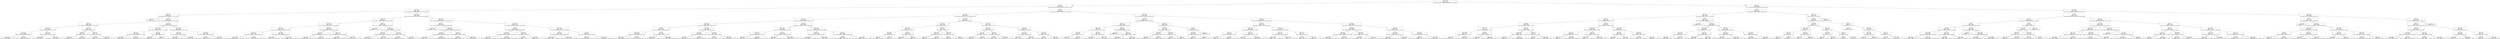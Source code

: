 digraph Tree {
node [shape=box] ;
0 [label="X[10] <= 230.5\ngini = 0.767\nsamples = 11104640\nvalue = [3317608, 5203133, 1997, 5142844, 28830, 1811318, 2063419]"] ;
1 [label="X[0] <= 0.5\ngini = 0.77\nsamples = 9083787\nvalue = [2584199, 4053159, 1691, 4314910, 23234, 1597923, 1797119]"] ;
0 -> 1 [labeldistance=2.5, labelangle=45, headlabel="True"] ;
2 [label="X[2] <= 119.5\ngini = 0.785\nsamples = 5306252\nvalue = [2170402, 1181186, 1660, 2304495, 19116, 1270366, 1449935]"] ;
1 -> 2 ;
3 [label="X[8] <= 1.5\ngini = 0.761\nsamples = 672460\nvalue = [183322, 142961, 175, 398486, 1787, 157291, 179438]"] ;
2 -> 3 ;
4 [label="gini = 0.0\nsamples = 76487\nvalue = [121152, 0, 0, 0, 0, 0, 0]"] ;
3 -> 4 ;
5 [label="X[3] <= 70.5\ngini = 0.73\nsamples = 595973\nvalue = [62170, 142961, 175, 398486, 1787, 157291, 179438]"] ;
3 -> 5 ;
6 [label="X[8] <= 2.5\ngini = 0.737\nsamples = 334698\nvalue = [36181, 112186, 94, 214962, 1228, 74807, 90275]"] ;
5 -> 6 ;
7 [label="X[10] <= 88.5\ngini = 0.7\nsamples = 310266\nvalue = [0, 112186, 0, 214962, 0, 73551, 90275]"] ;
6 -> 7 ;
8 [label="X[7] <= 115.5\ngini = 0.678\nsamples = 243649\nvalue = [0, 83375, 0, 183789, 0, 52846, 65613]"] ;
7 -> 8 ;
9 [label="gini = 0.741\nsamples = 26133\nvalue = [0, 7611, 0, 12792, 0, 9700, 11352]"] ;
8 -> 9 ;
10 [label="gini = 0.664\nsamples = 217516\nvalue = [0, 75764, 0, 170997, 0, 43146, 54261]"] ;
8 -> 10 ;
11 [label="X[5] <= 1.5\ngini = 0.744\nsamples = 66617\nvalue = [0, 28811, 0, 31173, 0, 20705, 24662]"] ;
7 -> 11 ;
12 [label="gini = 0.733\nsamples = 38762\nvalue = [0, 16813, 0, 18549, 0, 8527, 17415]"] ;
11 -> 12 ;
13 [label="gini = 0.74\nsamples = 27855\nvalue = [0, 11998, 0, 12624, 0, 12178, 7247]"] ;
11 -> 13 ;
14 [label="X[7] <= 211.5\ngini = 0.127\nsamples = 24432\nvalue = [36181, 0, 94, 0, 1228, 1256, 0]"] ;
6 -> 14 ;
15 [label="X[6] <= 3.5\ngini = 0.086\nsamples = 17406\nvalue = [26438, 0, 86, 0, 433, 712, 0]"] ;
14 -> 15 ;
16 [label="gini = 0.055\nsamples = 3339\nvalue = [5205, 0, 6, 0, 0, 145, 0]"] ;
15 -> 16 ;
17 [label="gini = 0.093\nsamples = 14067\nvalue = [21233, 0, 80, 0, 433, 567, 0]"] ;
15 -> 17 ;
18 [label="X[9] <= 2.5\ngini = 0.221\nsamples = 7026\nvalue = [9743, 0, 8, 0, 795, 544, 0]"] ;
14 -> 18 ;
19 [label="gini = 0.304\nsamples = 4842\nvalue = [6319, 0, 8, 0, 795, 539, 0]"] ;
18 -> 19 ;
20 [label="gini = 0.003\nsamples = 2184\nvalue = [3424, 0, 0, 0, 0, 5, 0]"] ;
18 -> 20 ;
21 [label="X[10] <= 84.5\ngini = 0.706\nsamples = 261275\nvalue = [25989, 30775, 81, 183524, 559, 82484, 89163]"] ;
5 -> 21 ;
22 [label="X[2] <= 117.0\ngini = 0.708\nsamples = 211680\nvalue = [21650, 19273, 81, 143271, 338, 71717, 77930]"] ;
21 -> 22 ;
23 [label="X[8] <= 2.5\ngini = 0.708\nsamples = 208623\nvalue = [21579, 17667, 81, 140912, 338, 71367, 77494]"] ;
22 -> 23 ;
24 [label="gini = 0.669\nsamples = 194260\nvalue = [0, 17667, 0, 140912, 0, 70773, 77494]"] ;
23 -> 24 ;
25 [label="gini = 0.087\nsamples = 14363\nvalue = [21579, 0, 81, 0, 338, 594, 0]"] ;
23 -> 25 ;
26 [label="X[8] <= 2.5\ngini = 0.636\nsamples = 3057\nvalue = [71, 1606, 0, 2359, 0, 350, 436]"] ;
22 -> 26 ;
27 [label="gini = 0.625\nsamples = 3013\nvalue = [0, 1606, 0, 2359, 0, 348, 436]"] ;
26 -> 27 ;
28 [label="gini = 0.053\nsamples = 44\nvalue = [71, 0, 0, 0, 0, 2, 0]"] ;
26 -> 28 ;
29 [label="X[2] <= 116.5\ngini = 0.672\nsamples = 49595\nvalue = [4339, 11502, 0, 40253, 221, 10767, 11233]"] ;
21 -> 29 ;
30 [label="X[9] <= 2.5\ngini = 0.639\nsamples = 20227\nvalue = [1826, 2747, 0, 17568, 53, 4598, 5048]"] ;
29 -> 30 ;
31 [label="gini = 0.619\nsamples = 15763\nvalue = [1225, 2164, 0, 14219, 53, 4294, 2886]"] ;
30 -> 31 ;
32 [label="gini = 0.659\nsamples = 4464\nvalue = [601, 583, 0, 3349, 0, 304, 2162]"] ;
30 -> 32 ;
33 [label="X[8] <= 2.5\ngini = 0.688\nsamples = 29368\nvalue = [2513, 8755, 0, 22685, 168, 6169, 6185]"] ;
29 -> 33 ;
34 [label="gini = 0.65\nsamples = 27552\nvalue = [0, 8755, 0, 22685, 0, 6017, 6185]"] ;
33 -> 34 ;
35 [label="gini = 0.207\nsamples = 1816\nvalue = [2513, 0, 0, 0, 168, 152, 0]"] ;
33 -> 35 ;
36 [label="X[10] <= 29.5\ngini = 0.786\nsamples = 4633792\nvalue = [1987080, 1038225, 1485, 1906009, 17329, 1113075, 1270497]"] ;
2 -> 36 ;
37 [label="X[5] <= 1.5\ngini = 0.784\nsamples = 837718\nvalue = [260461, 126146, 394, 353796, 3601, 261832, 319025]"] ;
36 -> 37 ;
38 [label="X[10] <= 23.5\ngini = 0.772\nsamples = 492031\nvalue = [142889, 71680, 287, 203137, 1543, 119961, 238667]"] ;
37 -> 38 ;
39 [label="X[9] <= 2.5\ngini = 0.774\nsamples = 253508\nvalue = [77000, 55646, 185, 132837, 988, 48412, 85399]"] ;
38 -> 39 ;
40 [label="X[4] <= 10.5\ngini = 0.772\nsamples = 185851\nvalue = [51387, 43604, 84, 102751, 962, 44991, 49612]"] ;
39 -> 40 ;
41 [label="gini = 0.772\nsamples = 147335\nvalue = [38416, 36327, 58, 81983, 912, 38788, 36086]"] ;
40 -> 41 ;
42 [label="gini = 0.764\nsamples = 38516\nvalue = [12971, 7277, 26, 20768, 50, 6203, 13526]"] ;
40 -> 42 ;
43 [label="X[4] <= 6.5\ngini = 0.738\nsamples = 67657\nvalue = [25613, 12042, 101, 30086, 26, 3421, 35787]"] ;
39 -> 43 ;
44 [label="gini = 0.766\nsamples = 27641\nvalue = [11721, 5974, 68, 11661, 26, 2835, 11453]"] ;
43 -> 44 ;
45 [label="gini = 0.71\nsamples = 40016\nvalue = [13892, 6068, 33, 18425, 0, 586, 24334]"] ;
43 -> 45 ;
46 [label="X[6] <= 15.5\ngini = 0.733\nsamples = 238523\nvalue = [65889, 16034, 102, 70300, 555, 71549, 153268]"] ;
38 -> 46 ;
47 [label="X[3] <= 75.5\ngini = 0.67\nsamples = 67528\nvalue = [20565, 9358, 8, 25579, 0, 409, 51244]"] ;
46 -> 47 ;
48 [label="gini = 0.66\nsamples = 64893\nvalue = [19622, 8168, 8, 24071, 0, 405, 50786]"] ;
47 -> 48 ;
49 [label="gini = 0.716\nsamples = 2635\nvalue = [943, 1190, 0, 1508, 0, 4, 458]"] ;
47 -> 49 ;
50 [label="X[8] <= 2.5\ngini = 0.733\nsamples = 170995\nvalue = [45324, 6676, 94, 44721, 555, 71140, 102024]"] ;
46 -> 50 ;
51 [label="gini = 0.697\nsamples = 153078\nvalue = [18299, 6676, 0, 44721, 0, 70543, 102024]"] ;
50 -> 51 ;
52 [label="gini = 0.085\nsamples = 17917\nvalue = [27025, 0, 94, 0, 555, 597, 0]"] ;
50 -> 52 ;
53 [label="X[8] <= 1.5\ngini = 0.779\nsamples = 345687\nvalue = [117572, 54466, 107, 150659, 2058, 141871, 80358]"] ;
37 -> 53 ;
54 [label="gini = 0.0\nsamples = 40870\nvalue = [64463, 0, 0, 0, 0, 0, 0]"] ;
53 -> 54 ;
55 [label="X[8] <= 2.5\ngini = 0.764\nsamples = 304817\nvalue = [53109, 54466, 107, 150659, 2058, 141871, 80358]"] ;
53 -> 55 ;
56 [label="X[5] <= 2.5\ngini = 0.714\nsamples = 268981\nvalue = [0, 54466, 0, 150659, 0, 140510, 80358]"] ;
55 -> 56 ;
57 [label="gini = 0.703\nsamples = 247196\nvalue = [0, 50999, 0, 139789, 0, 140510, 60174]"] ;
56 -> 57 ;
58 [label="gini = 0.549\nsamples = 21785\nvalue = [0, 3467, 0, 10870, 0, 0, 20184]"] ;
56 -> 58 ;
59 [label="X[5] <= 2.5\ngini = 0.119\nsamples = 35836\nvalue = [53109, 0, 107, 0, 2058, 1361, 0]"] ;
55 -> 59 ;
60 [label="gini = 0.124\nsamples = 31874\nvalue = [47068, 0, 101, 0, 2058, 1129, 0]"] ;
59 -> 60 ;
61 [label="gini = 0.073\nsamples = 3962\nvalue = [6041, 0, 6, 0, 0, 232, 0]"] ;
59 -> 61 ;
62 [label="X[9] <= 2.5\ngini = 0.782\nsamples = 3796074\nvalue = [1726619, 912079, 1091, 1552213, 13728, 851243, 951472]"] ;
36 -> 62 ;
63 [label="X[8] <= 1.5\ngini = 0.776\nsamples = 2519613\nvalue = [1121129, 596321, 187, 1094415, 12679, 767648, 395819]"] ;
62 -> 63 ;
64 [label="gini = 0.0\nsamples = 523415\nvalue = [828344, 0, 0, 0, 0, 0, 0]"] ;
63 -> 64 ;
65 [label="X[8] <= 2.5\ngini = 0.761\nsamples = 1996198\nvalue = [292785, 596321, 187, 1094415, 12679, 767648, 395819]"] ;
63 -> 65 ;
66 [label="X[9] <= 0.5\ngini = 0.718\nsamples = 1797896\nvalue = [0, 596321, 0, 1094415, 0, 759411, 395819]"] ;
65 -> 66 ;
67 [label="gini = 0.65\nsamples = 221592\nvalue = [0, 86929, 0, 151011, 0, 0, 112311]"] ;
66 -> 67 ;
68 [label="gini = 0.71\nsamples = 1576304\nvalue = [0, 509392, 0, 943404, 0, 759411, 283508]"] ;
66 -> 68 ;
69 [label="X[5] <= 1.5\ngini = 0.128\nsamples = 198302\nvalue = [292785, 0, 187, 0, 12679, 8237, 0]"] ;
65 -> 69 ;
70 [label="gini = 0.161\nsamples = 97084\nvalue = [140045, 0, 128, 0, 7069, 6026, 0]"] ;
69 -> 70 ;
71 [label="gini = 0.094\nsamples = 101218\nvalue = [152740, 0, 59, 0, 5610, 2211, 0]"] ;
69 -> 71 ;
72 [label="X[10] <= 200.5\ngini = 0.757\nsamples = 1276461\nvalue = [605490, 315758, 904, 457798, 1049, 83595, 555653]"] ;
62 -> 72 ;
73 [label="X[1] <= 0.5\ngini = 0.756\nsamples = 1016252\nvalue = [516596, 260067, 727, 362625, 938, 67569, 399734]"] ;
72 -> 73 ;
74 [label="X[3] <= 57.5\ngini = 0.758\nsamples = 1005187\nvalue = [499502, 260067, 719, 362624, 877, 67104, 399734]"] ;
73 -> 74 ;
75 [label="gini = 0.655\nsamples = 19401\nvalue = [554, 10734, 0, 4396, 0, 1273, 13780]"] ;
74 -> 75 ;
76 [label="gini = 0.756\nsamples = 985786\nvalue = [498948, 249333, 719, 358228, 877, 65831, 385954]"] ;
74 -> 76 ;
77 [label="X[3] <= 58.5\ngini = 0.059\nsamples = 11065\nvalue = [17094, 0, 8, 1, 61, 465, 0]"] ;
73 -> 77 ;
78 [label="gini = 0.134\nsamples = 785\nvalue = [1165, 0, 0, 0, 6, 84, 0]"] ;
77 -> 78 ;
79 [label="gini = 0.053\nsamples = 10280\nvalue = [15929, 0, 8, 1, 55, 381, 0]"] ;
77 -> 79 ;
80 [label="X[10] <= 228.5\ngini = 0.737\nsamples = 260209\nvalue = [88894, 55691, 177, 95173, 111, 16026, 155919]"] ;
72 -> 80 ;
81 [label="X[6] <= 7.5\ngini = 0.742\nsamples = 188255\nvalue = [59922, 52060, 152, 61093, 91, 11765, 113146]"] ;
80 -> 81 ;
82 [label="gini = 0.747\nsamples = 106896\nvalue = [42944, 22646, 117, 40353, 83, 6559, 56881]"] ;
81 -> 82 ;
83 [label="gini = 0.711\nsamples = 81359\nvalue = [16978, 29414, 35, 20740, 8, 5206, 56265]"] ;
81 -> 83 ;
84 [label="X[5] <= 1.5\ngini = 0.702\nsamples = 71954\nvalue = [28972, 3631, 25, 34080, 20, 4261, 42773]"] ;
80 -> 84 ;
85 [label="gini = 0.678\nsamples = 50174\nvalue = [18053, 2261, 25, 23954, 7, 1656, 33675]"] ;
84 -> 85 ;
86 [label="gini = 0.731\nsamples = 21780\nvalue = [10919, 1370, 0, 10126, 13, 2605, 9098]"] ;
84 -> 86 ;
87 [label="X[0] <= 1.5\ngini = 0.645\nsamples = 3777535\nvalue = [413797, 2871973, 31, 2010415, 4118, 327557, 347184]"] ;
1 -> 87 ;
88 [label="X[8] <= 2.5\ngini = 0.649\nsamples = 3124273\nvalue = [283144, 2283270, 29, 1756153, 1532, 302489, 314907]"] ;
87 -> 88 ;
89 [label="X[5] <= 0.5\ngini = 0.612\nsamples = 2959096\nvalue = [25151, 2283270, 0, 1756153, 0, 300561, 314907]"] ;
88 -> 89 ;
90 [label="X[3] <= 74.5\ngini = 0.654\nsamples = 313487\nvalue = [1180, 126004, 0, 248442, 0, 48469, 72036]"] ;
89 -> 90 ;
91 [label="X[9] <= 2.5\ngini = 0.645\nsamples = 275080\nvalue = [972, 117290, 0, 220616, 0, 38463, 58024]"] ;
90 -> 91 ;
92 [label="X[10] <= 228.5\ngini = 0.632\nsamples = 131834\nvalue = [389, 55124, 0, 108784, 0, 31756, 12609]"] ;
91 -> 92 ;
93 [label="gini = 0.628\nsamples = 128139\nvalue = [381, 54903, 0, 106280, 0, 29173, 12143]"] ;
92 -> 93 ;
94 [label="gini = 0.605\nsamples = 3695\nvalue = [8, 221, 0, 2504, 0, 2583, 466]"] ;
92 -> 94 ;
95 [label="X[6] <= 9.5\ngini = 0.64\nsamples = 143246\nvalue = [583, 62166, 0, 111832, 0, 6707, 45415]"] ;
91 -> 95 ;
96 [label="gini = 0.626\nsamples = 43718\nvalue = [90, 14530, 0, 36226, 0, 2112, 16169]"] ;
95 -> 96 ;
97 [label="gini = 0.643\nsamples = 99528\nvalue = [493, 47636, 0, 75606, 0, 4595, 29246]"] ;
95 -> 97 ;
98 [label="X[10] <= 23.5\ngini = 0.689\nsamples = 38407\nvalue = [208, 8714, 0, 27826, 0, 10006, 14012]"] ;
90 -> 98 ;
99 [label="X[9] <= 2.5\ngini = 0.679\nsamples = 24924\nvalue = [139, 7027, 0, 18942, 0, 5630, 7695]"] ;
98 -> 99 ;
100 [label="gini = 0.669\nsamples = 13728\nvalue = [72, 4640, 0, 10407, 0, 4647, 1859]"] ;
99 -> 100 ;
101 [label="gini = 0.642\nsamples = 11196\nvalue = [67, 2387, 0, 8535, 0, 983, 5836]"] ;
99 -> 101 ;
102 [label="X[9] <= 2.5\ngini = 0.691\nsamples = 13483\nvalue = [69, 1687, 0, 8884, 0, 4376, 6317]"] ;
98 -> 102 ;
103 [label="gini = 0.685\nsamples = 7261\nvalue = [30, 1173, 0, 4827, 0, 3712, 1718]"] ;
102 -> 103 ;
104 [label="gini = 0.607\nsamples = 6222\nvalue = [39, 514, 0, 4057, 0, 664, 4599]"] ;
102 -> 104 ;
105 [label="X[10] <= 17.5\ngini = 0.597\nsamples = 2645609\nvalue = [23971, 2157266, 0, 1507711, 0, 252092, 242871]"] ;
89 -> 105 ;
106 [label="X[2] <= 131.5\ngini = 0.535\nsamples = 230444\nvalue = [2607, 227237, 0, 96744, 0, 19397, 18423]"] ;
105 -> 106 ;
107 [label="X[10] <= 11.5\ngini = 0.46\nsamples = 57179\nvalue = [985, 63446, 0, 18981, 0, 3544, 3426]"] ;
106 -> 107 ;
108 [label="gini = 0.665\nsamples = 837\nvalue = [2, 562, 0, 491, 0, 123, 155]"] ;
107 -> 108 ;
109 [label="gini = 0.455\nsamples = 56342\nvalue = [983, 62884, 0, 18490, 0, 3421, 3271]"] ;
107 -> 109 ;
110 [label="X[10] <= 4.5\ngini = 0.556\nsamples = 173265\nvalue = [1622, 163791, 0, 77763, 0, 15853, 14997]"] ;
106 -> 110 ;
111 [label="gini = 0.474\nsamples = 47776\nvalue = [311, 51648, 0, 18190, 0, 2608, 2923]"] ;
110 -> 111 ;
112 [label="gini = 0.582\nsamples = 125489\nvalue = [1311, 112143, 0, 59573, 0, 13245, 12074]"] ;
110 -> 112 ;
113 [label="X[10] <= 28.5\ngini = 0.601\nsamples = 2415165\nvalue = [21364, 1930029, 0, 1410967, 0, 232695, 224448]"] ;
105 -> 113 ;
114 [label="X[10] <= 23.5\ngini = 0.671\nsamples = 189683\nvalue = [1781, 110071, 0, 124049, 0, 35071, 29097]"] ;
113 -> 114 ;
115 [label="gini = 0.621\nsamples = 79255\nvalue = [360, 61161, 0, 44848, 0, 10330, 8379]"] ;
114 -> 115 ;
116 [label="gini = 0.683\nsamples = 110428\nvalue = [1421, 48910, 0, 79201, 0, 24741, 20718]"] ;
114 -> 116 ;
117 [label="X[4] <= 2.5\ngini = 0.593\nsamples = 2225482\nvalue = [19583, 1819958, 0, 1286918, 0, 197624, 195351]"] ;
113 -> 117 ;
118 [label="gini = 0.543\nsamples = 343457\nvalue = [2652, 322900, 0, 172221, 0, 19247, 26453]"] ;
117 -> 118 ;
119 [label="gini = 0.6\nsamples = 1882025\nvalue = [16931, 1497058, 0, 1114697, 0, 178377, 168898]"] ;
117 -> 119 ;
120 [label="X[7] <= 108.5\ngini = 0.026\nsamples = 165177\nvalue = [257993, 0, 29, 0, 1532, 1928, 0]"] ;
88 -> 120 ;
121 [label="X[2] <= 131.5\ngini = 0.079\nsamples = 26857\nvalue = [40826, 0, 5, 0, 802, 927, 0]"] ;
120 -> 121 ;
122 [label="X[2] <= 124.5\ngini = 0.038\nsamples = 21250\nvalue = [33004, 0, 4, 0, 273, 380, 0]"] ;
121 -> 122 ;
123 [label="X[7] <= 99.5\ngini = 0.011\nsamples = 9817\nvalue = [15520, 0, 2, 0, 33, 52, 0]"] ;
122 -> 123 ;
124 [label="gini = 0.01\nsamples = 9463\nvalue = [14979, 0, 0, 0, 29, 43, 0]"] ;
123 -> 124 ;
125 [label="gini = 0.053\nsamples = 354\nvalue = [541, 0, 2, 0, 4, 9, 0]"] ;
123 -> 125 ;
126 [label="X[8] <= 4.5\ngini = 0.062\nsamples = 11433\nvalue = [17484, 0, 2, 0, 240, 328, 0]"] ;
122 -> 126 ;
127 [label="gini = 0.124\nsamples = 5535\nvalue = [8199, 0, 2, 0, 240, 328, 0]"] ;
126 -> 127 ;
128 [label="gini = 0.0\nsamples = 5898\nvalue = [9285, 0, 0, 0, 0, 0, 0]"] ;
126 -> 128 ;
129 [label="X[2] <= 132.5\ngini = 0.22\nsamples = 5607\nvalue = [7822, 0, 1, 0, 529, 547, 0]"] ;
121 -> 129 ;
130 [label="X[10] <= 6.5\ngini = 0.298\nsamples = 3757\nvalue = [4950, 0, 1, 0, 509, 508, 0]"] ;
129 -> 130 ;
131 [label="gini = 0.639\nsamples = 1142\nvalue = [855, 0, 0, 0, 485, 478, 0]"] ;
130 -> 131 ;
132 [label="gini = 0.026\nsamples = 2615\nvalue = [4095, 0, 1, 0, 24, 30, 0]"] ;
130 -> 132 ;
133 [label="X[10] <= 126.5\ngini = 0.04\nsamples = 1850\nvalue = [2872, 0, 0, 0, 20, 39, 0]"] ;
129 -> 133 ;
134 [label="gini = 0.057\nsamples = 961\nvalue = [1491, 0, 0, 0, 15, 30, 0]"] ;
133 -> 134 ;
135 [label="gini = 0.02\nsamples = 889\nvalue = [1381, 0, 0, 0, 5, 9, 0]"] ;
133 -> 135 ;
136 [label="X[2] <= 124.5\ngini = 0.016\nsamples = 138320\nvalue = [217167, 0, 24, 0, 730, 1001, 0]"] ;
120 -> 136 ;
137 [label="X[4] <= 1.5\ngini = 0.006\nsamples = 46652\nvalue = [73742, 0, 0, 0, 103, 102, 0]"] ;
136 -> 137 ;
138 [label="X[1] <= 1.5\ngini = 0.033\nsamples = 1906\nvalue = [2961, 0, 0, 0, 17, 33, 0]"] ;
137 -> 138 ;
139 [label="gini = 0.028\nsamples = 1870\nvalue = [2904, 0, 0, 0, 13, 28, 0]"] ;
138 -> 139 ;
140 [label="gini = 0.245\nsamples = 36\nvalue = [57, 0, 0, 0, 4, 5, 0]"] ;
138 -> 140 ;
141 [label="X[1] <= 0.5\ngini = 0.004\nsamples = 44746\nvalue = [70781, 0, 0, 0, 86, 69, 0]"] ;
137 -> 141 ;
142 [label="gini = 0.004\nsamples = 44306\nvalue = [70104, 0, 0, 0, 72, 57, 0]"] ;
141 -> 142 ;
143 [label="gini = 0.072\nsamples = 440\nvalue = [677, 0, 0, 0, 14, 12, 0]"] ;
141 -> 143 ;
144 [label="X[6] <= 45.5\ngini = 0.021\nsamples = 91668\nvalue = [143425, 0, 24, 0, 627, 899, 0]"] ;
136 -> 144 ;
145 [label="X[7] <= 171.5\ngini = 0.019\nsamples = 90094\nvalue = [141198, 0, 24, 0, 559, 748, 0]"] ;
144 -> 145 ;
146 [label="gini = 0.037\nsamples = 34570\nvalue = [53591, 0, 21, 0, 409, 605, 0]"] ;
145 -> 146 ;
147 [label="gini = 0.007\nsamples = 55524\nvalue = [87607, 0, 3, 0, 150, 143, 0]"] ;
145 -> 147 ;
148 [label="X[7] <= 159.5\ngini = 0.166\nsamples = 1574\nvalue = [2227, 0, 0, 0, 68, 151, 0]"] ;
144 -> 148 ;
149 [label="gini = 0.32\nsamples = 619\nvalue = [757, 0, 0, 0, 40, 137, 0]"] ;
148 -> 149 ;
150 [label="gini = 0.054\nsamples = 955\nvalue = [1470, 0, 0, 0, 28, 14, 0]"] ;
148 -> 150 ;
151 [label="X[7] <= 115.5\ngini = 0.597\nsamples = 653262\nvalue = [130653, 588703, 2, 254262, 2586, 25068, 32277]"] ;
87 -> 151 ;
152 [label="X[8] <= 2.5\ngini = 0.456\nsamples = 178524\nvalue = [30649, 202035, 0, 38152, 796, 4342, 6004]"] ;
151 -> 152 ;
153 [label="X[3] <= 44.5\ngini = 0.338\nsamples = 159999\nvalue = [2983, 202035, 0, 38152, 0, 3667, 6004]"] ;
152 -> 153 ;
154 [label="X[10] <= 228.5\ngini = 0.565\nsamples = 7732\nvalue = [14, 2237, 0, 7537, 0, 1353, 1056]"] ;
153 -> 154 ;
155 [label="X[7] <= 39.5\ngini = 0.235\nsamples = 743\nvalue = [7, 1032, 0, 129, 0, 10, 11]"] ;
154 -> 155 ;
156 [label="gini = 0.351\nsamples = 282\nvalue = [7, 371, 0, 74, 0, 9, 9]"] ;
155 -> 156 ;
157 [label="gini = 0.149\nsamples = 461\nvalue = [0, 661, 0, 55, 0, 1, 2]"] ;
155 -> 157 ;
158 [label="X[6] <= 3.5\ngini = 0.511\nsamples = 6989\nvalue = [7, 1205, 0, 7408, 0, 1343, 1045]"] ;
154 -> 158 ;
159 [label="gini = 0.504\nsamples = 6591\nvalue = [7, 1114, 0, 7028, 0, 1144, 1045]"] ;
158 -> 159 ;
160 [label="gini = 0.572\nsamples = 398\nvalue = [0, 91, 0, 380, 0, 199, 0]"] ;
158 -> 160 ;
161 [label="X[8] <= 1.5\ngini = 0.294\nsamples = 152267\nvalue = [2969, 199798, 0, 30615, 0, 2314, 4948]"] ;
153 -> 161 ;
162 [label="gini = 0.0\nsamples = 1881\nvalue = [2969, 0, 0, 0, 0, 0, 0]"] ;
161 -> 162 ;
163 [label="X[9] <= 1.5\ngini = 0.276\nsamples = 150386\nvalue = [0, 199798, 0, 30615, 0, 2314, 4948]"] ;
161 -> 163 ;
164 [label="gini = 0.35\nsamples = 24502\nvalue = [0, 30224, 0, 7365, 0, 702, 298]"] ;
163 -> 164 ;
165 [label="gini = 0.26\nsamples = 125884\nvalue = [0, 169574, 0, 23250, 0, 1612, 4650]"] ;
163 -> 165 ;
166 [label="X[6] <= 42.5\ngini = 0.097\nsamples = 18525\nvalue = [27666, 0, 0, 0, 796, 675, 0]"] ;
152 -> 166 ;
167 [label="X[3] <= 76.5\ngini = 0.047\nsamples = 16798\nvalue = [25775, 0, 0, 0, 310, 327, 0]"] ;
166 -> 167 ;
168 [label="X[3] <= 65.5\ngini = 0.041\nsamples = 16129\nvalue = [24793, 0, 0, 0, 248, 282, 0]"] ;
167 -> 168 ;
169 [label="gini = 0.024\nsamples = 6351\nvalue = [9892, 0, 0, 0, 58, 64, 0]"] ;
168 -> 169 ;
170 [label="gini = 0.052\nsamples = 9778\nvalue = [14901, 0, 0, 0, 190, 218, 0]"] ;
168 -> 170 ;
171 [label="X[2] <= 132.5\ngini = 0.182\nsamples = 669\nvalue = [982, 0, 0, 0, 62, 45, 0]"] ;
167 -> 171 ;
172 [label="gini = 0.243\nsamples = 479\nvalue = [685, 0, 0, 0, 62, 45, 0]"] ;
171 -> 172 ;
173 [label="gini = 0.0\nsamples = 190\nvalue = [297, 0, 0, 0, 0, 0, 0]"] ;
171 -> 173 ;
174 [label="X[8] <= 4.0\ngini = 0.47\nsamples = 1727\nvalue = [1891, 0, 0, 0, 486, 348, 0]"] ;
166 -> 174 ;
175 [label="X[10] <= 60.5\ngini = 0.635\nsamples = 1000\nvalue = [736, 0, 0, 0, 486, 348, 0]"] ;
174 -> 175 ;
176 [label="gini = 0.66\nsamples = 769\nvalue = [388, 0, 0, 0, 479, 340, 0]"] ;
175 -> 176 ;
177 [label="gini = 0.08\nsamples = 231\nvalue = [348, 0, 0, 0, 7, 8, 0]"] ;
175 -> 177 ;
178 [label="gini = 0.0\nsamples = 727\nvalue = [1155, 0, 0, 0, 0, 0, 0]"] ;
174 -> 178 ;
179 [label="X[4] <= 2.5\ngini = 0.633\nsamples = 474738\nvalue = [100004, 386668, 2, 216110, 1790, 20726, 26273]"] ;
151 -> 179 ;
180 [label="X[2] <= 124.5\ngini = 0.437\nsamples = 99729\nvalue = [9142, 114260, 0, 29370, 296, 1490, 3225]"] ;
179 -> 180 ;
181 [label="X[3] <= 45.0\ngini = 0.589\nsamples = 19675\nvalue = [2494, 17155, 0, 9643, 8, 482, 1223]"] ;
180 -> 181 ;
182 [label="X[9] <= 1.5\ngini = 0.584\nsamples = 2010\nvalue = [389, 542, 0, 1890, 0, 109, 195]"] ;
181 -> 182 ;
183 [label="gini = 0.609\nsamples = 535\nvalue = [255, 61, 0, 454, 0, 0, 77]"] ;
182 -> 183 ;
184 [label="gini = 0.55\nsamples = 1475\nvalue = [134, 481, 0, 1436, 0, 109, 118]"] ;
182 -> 184 ;
185 [label="X[9] <= 1.5\ngini = 0.56\nsamples = 17665\nvalue = [2105, 16613, 0, 7753, 8, 373, 1028]"] ;
181 -> 185 ;
186 [label="gini = 0.642\nsamples = 1212\nvalue = [327, 537, 0, 960, 0, 0, 102]"] ;
185 -> 186 ;
187 [label="gini = 0.542\nsamples = 16453\nvalue = [1778, 16076, 0, 6793, 8, 373, 926]"] ;
185 -> 187 ;
188 [label="X[8] <= 2.5\ngini = 0.386\nsamples = 80054\nvalue = [6648, 97105, 0, 19727, 288, 1008, 2002]"] ;
180 -> 188 ;
189 [label="X[0] <= 3.5\ngini = 0.327\nsamples = 76267\nvalue = [1120, 97105, 0, 19727, 0, 865, 2002]"] ;
188 -> 189 ;
190 [label="gini = 0.311\nsamples = 71802\nvalue = [859, 92668, 0, 17600, 0, 756, 1820]"] ;
189 -> 190 ;
191 [label="gini = 0.52\nsamples = 4465\nvalue = [261, 4437, 0, 2127, 0, 109, 182]"] ;
189 -> 191 ;
192 [label="X[8] <= 4.0\ngini = 0.137\nsamples = 3787\nvalue = [5528, 0, 0, 0, 288, 143, 0]"] ;
188 -> 192 ;
193 [label="gini = 0.343\nsamples = 1351\nvalue = [1683, 0, 0, 0, 288, 143, 0]"] ;
192 -> 193 ;
194 [label="gini = 0.0\nsamples = 2436\nvalue = [3845, 0, 0, 0, 0, 0, 0]"] ;
192 -> 194 ;
195 [label="X[4] <= 10.5\ngini = 0.665\nsamples = 375009\nvalue = [90862, 272408, 2, 186740, 1494, 19236, 23048]"] ;
179 -> 195 ;
196 [label="X[10] <= 228.5\ngini = 0.682\nsamples = 276942\nvalue = [72968, 181660, 2, 149311, 1223, 15764, 17315]"] ;
195 -> 196 ;
197 [label="X[8] <= 2.5\ngini = 0.679\nsamples = 259905\nvalue = [69144, 176235, 2, 133949, 1223, 14472, 16382]"] ;
196 -> 197 ;
198 [label="gini = 0.588\nsamples = 219144\nvalue = [6829, 176235, 0, 133949, 0, 13415, 16382]"] ;
197 -> 198 ;
199 [label="gini = 0.069\nsamples = 40761\nvalue = [62315, 0, 2, 0, 1223, 1057, 0]"] ;
197 -> 199 ;
200 [label="X[3] <= 44.5\ngini = 0.608\nsamples = 17037\nvalue = [3824, 5425, 0, 15362, 0, 1292, 933]"] ;
196 -> 200 ;
201 [label="gini = 0.596\nsamples = 16573\nvalue = [3778, 4913, 0, 15312, 0, 1173, 932]"] ;
200 -> 201 ;
202 [label="gini = 0.47\nsamples = 464\nvalue = [46, 512, 0, 50, 0, 119, 1]"] ;
200 -> 202 ;
203 [label="X[0] <= 2.5\ngini = 0.587\nsamples = 98067\nvalue = [17894, 90748, 0, 37429, 271, 3472, 5733]"] ;
195 -> 203 ;
204 [label="X[2] <= 132.5\ngini = 0.54\nsamples = 72531\nvalue = [10055, 72938, 0, 25463, 197, 2341, 4024]"] ;
203 -> 204 ;
205 [label="gini = 0.573\nsamples = 59874\nvalue = [9149, 56668, 0, 23028, 194, 2122, 3744]"] ;
204 -> 205 ;
206 [label="gini = 0.329\nsamples = 12657\nvalue = [906, 16270, 0, 2435, 3, 219, 280]"] ;
204 -> 206 ;
207 [label="X[3] <= 58.5\ngini = 0.68\nsamples = 25536\nvalue = [7839, 17810, 0, 11966, 74, 1131, 1709]"] ;
203 -> 207 ;
208 [label="gini = 0.582\nsamples = 6165\nvalue = [1575, 5883, 0, 1899, 4, 191, 336]"] ;
207 -> 208 ;
209 [label="gini = 0.696\nsamples = 19371\nvalue = [6264, 11927, 0, 10067, 70, 940, 1373]"] ;
207 -> 209 ;
210 [label="X[6] <= 2.0\ngini = 0.74\nsamples = 2020853\nvalue = [733409, 1149974, 306, 827934, 5596, 213395, 266300]"] ;
0 -> 210 [labeldistance=2.5, labelangle=-45, headlabel="False"] ;
211 [label="X[8] <= 2.5\ngini = 0.727\nsamples = 418949\nvalue = [215666, 210194, 15, 159142, 287, 18693, 58925]"] ;
210 -> 211 ;
212 [label="X[9] <= 0.5\ngini = 0.719\nsamples = 343016\nvalue = [96702, 210194, 0, 159142, 0, 17762, 58925]"] ;
211 -> 212 ;
213 [label="X[7] <= 54.5\ngini = 0.716\nsamples = 149611\nvalue = [44725, 88930, 0, 70543, 0, 0, 32755]"] ;
212 -> 213 ;
214 [label="X[3] <= 41.5\ngini = 0.686\nsamples = 73739\nvalue = [14259, 48124, 0, 39089, 0, 0, 15356]"] ;
213 -> 214 ;
215 [label="X[10] <= 240.5\ngini = 0.7\nsamples = 25537\nvalue = [4114, 15749, 0, 12890, 0, 0, 7663]"] ;
214 -> 215 ;
216 [label="X[10] <= 239.5\ngini = 0.701\nsamples = 6321\nvalue = [651, 2976, 0, 2841, 0, 0, 3571]"] ;
215 -> 216 ;
217 [label="gini = 0.688\nsamples = 2411\nvalue = [358, 1559, 0, 1318, 0, 0, 658]"] ;
216 -> 217 ;
218 [label="gini = 0.659\nsamples = 3910\nvalue = [293, 1417, 0, 1523, 0, 0, 2913]"] ;
216 -> 218 ;
219 [label="X[8] <= 1.5\ngini = 0.683\nsamples = 19216\nvalue = [3463, 12773, 0, 10049, 0, 0, 4092]"] ;
215 -> 219 ;
220 [label="gini = 0.0\nsamples = 2187\nvalue = [3463, 0, 0, 0, 0, 0, 0]"] ;
219 -> 220 ;
221 [label="gini = 0.612\nsamples = 17029\nvalue = [0, 12773, 0, 10049, 0, 0, 4092]"] ;
219 -> 221 ;
222 [label="X[0] <= 0.5\ngini = 0.675\nsamples = 48202\nvalue = [10145, 32375, 0, 26199, 0, 0, 7693]"] ;
214 -> 222 ;
223 [label="X[10] <= 232.5\ngini = 0.712\nsamples = 35491\nvalue = [10138, 19864, 0, 18985, 0, 0, 7195]"] ;
222 -> 223 ;
224 [label="gini = 0.713\nsamples = 7206\nvalue = [1551, 3228, 0, 4447, 0, 0, 2195]"] ;
223 -> 224 ;
225 [label="gini = 0.707\nsamples = 28285\nvalue = [8587, 16636, 0, 14538, 0, 0, 5000]"] ;
223 -> 225 ;
226 [label="X[5] <= 1.5\ngini = 0.49\nsamples = 12711\nvalue = [7, 12511, 0, 7214, 0, 0, 498]"] ;
222 -> 226 ;
227 [label="gini = 0.56\nsamples = 456\nvalue = [0, 311, 0, 354, 0, 0, 49]"] ;
226 -> 227 ;
228 [label="gini = 0.485\nsamples = 12255\nvalue = [7, 12200, 0, 6860, 0, 0, 449]"] ;
226 -> 228 ;
229 [label="X[0] <= 0.5\ngini = 0.731\nsamples = 75872\nvalue = [30466, 40806, 0, 31454, 0, 0, 17399]"] ;
213 -> 229 ;
230 [label="X[10] <= 240.5\ngini = 0.739\nsamples = 60686\nvalue = [30431, 25763, 0, 23402, 0, 0, 16383]"] ;
229 -> 230 ;
231 [label="X[8] <= 1.5\ngini = 0.743\nsamples = 41773\nvalue = [19537, 17889, 0, 16276, 0, 0, 12199]"] ;
230 -> 231 ;
232 [label="gini = 0.0\nsamples = 12437\nvalue = [19537, 0, 0, 0, 0, 0, 0]"] ;
231 -> 232 ;
233 [label="gini = 0.659\nsamples = 29336\nvalue = [0, 17889, 0, 16276, 0, 0, 12199]"] ;
231 -> 233 ;
234 [label="X[5] <= 1.5\ngini = 0.725\nsamples = 18913\nvalue = [10894, 7874, 0, 7126, 0, 0, 4184]"] ;
230 -> 234 ;
235 [label="gini = 0.725\nsamples = 2704\nvalue = [1467, 596, 0, 1311, 0, 0, 942]"] ;
234 -> 235 ;
236 [label="gini = 0.72\nsamples = 16209\nvalue = [9427, 7278, 0, 5815, 0, 0, 3242]"] ;
234 -> 236 ;
237 [label="X[7] <= 166.5\ngini = 0.499\nsamples = 15186\nvalue = [35, 15043, 0, 8052, 0, 0, 1016]"] ;
229 -> 237 ;
238 [label="X[4] <= 10.5\ngini = 0.533\nsamples = 2946\nvalue = [11, 2696, 0, 1666, 0, 0, 282]"] ;
237 -> 238 ;
239 [label="gini = 0.554\nsamples = 599\nvalue = [0, 544, 0, 321, 0, 0, 90]"] ;
238 -> 239 ;
240 [label="gini = 0.527\nsamples = 2347\nvalue = [11, 2152, 0, 1345, 0, 0, 192]"] ;
238 -> 240 ;
241 [label="X[2] <= 124.5\ngini = 0.49\nsamples = 12240\nvalue = [24, 12347, 0, 6386, 0, 0, 734]"] ;
237 -> 241 ;
242 [label="gini = 0.499\nsamples = 7630\nvalue = [8, 7521, 0, 4073, 0, 0, 506]"] ;
241 -> 242 ;
243 [label="gini = 0.474\nsamples = 4610\nvalue = [16, 4826, 0, 2313, 0, 0, 228]"] ;
241 -> 243 ;
244 [label="X[8] <= 1.5\ngini = 0.719\nsamples = 193405\nvalue = [51977, 121264, 0, 88599, 0, 17762, 26170]"] ;
212 -> 244 ;
245 [label="gini = 0.0\nsamples = 32899\nvalue = [51977, 0, 0, 0, 0, 0, 0]"] ;
244 -> 245 ;
246 [label="X[4] <= 4.5\ngini = 0.634\nsamples = 160506\nvalue = [0, 121264, 0, 88599, 0, 17762, 26170]"] ;
244 -> 246 ;
247 [label="X[10] <= 239.5\ngini = 0.621\nsamples = 91018\nvalue = [0, 68000, 0, 51213, 0, 0, 24675]"] ;
246 -> 247 ;
248 [label="X[7] <= 64.5\ngini = 0.607\nsamples = 58002\nvalue = [0, 44711, 0, 33172, 0, 0, 13514]"] ;
247 -> 248 ;
249 [label="gini = 0.594\nsamples = 33235\nvalue = [0, 25854, 0, 20025, 0, 0, 6432]"] ;
248 -> 249 ;
250 [label="gini = 0.621\nsamples = 24767\nvalue = [0, 18857, 0, 13147, 0, 0, 7082]"] ;
248 -> 250 ;
251 [label="X[4] <= 1.5\ngini = 0.64\nsamples = 33016\nvalue = [0, 23289, 0, 18041, 0, 0, 11161]"] ;
247 -> 251 ;
252 [label="gini = 0.636\nsamples = 8227\nvalue = [0, 5854, 0, 4644, 0, 0, 2622]"] ;
251 -> 252 ;
253 [label="gini = 0.641\nsamples = 24789\nvalue = [0, 17435, 0, 13397, 0, 0, 8539]"] ;
251 -> 253 ;
254 [label="X[3] <= 41.5\ngini = 0.623\nsamples = 69488\nvalue = [0, 53264, 0, 37386, 0, 17762, 1495]"] ;
246 -> 254 ;
255 [label="X[0] <= 0.5\ngini = 0.647\nsamples = 25665\nvalue = [0, 18339, 0, 13245, 0, 8257, 685]"] ;
254 -> 255 ;
256 [label="gini = 0.674\nsamples = 9110\nvalue = [0, 3353, 0, 4287, 0, 6119, 635]"] ;
255 -> 256 ;
257 [label="gini = 0.547\nsamples = 16555\nvalue = [0, 14986, 0, 8958, 0, 2138, 50]"] ;
255 -> 257 ;
258 [label="X[3] <= 44.5\ngini = 0.607\nsamples = 43823\nvalue = [0, 34925, 0, 24141, 0, 9505, 810]"] ;
254 -> 258 ;
259 [label="gini = 0.598\nsamples = 39790\nvalue = [0, 32297, 0, 21983, 0, 7930, 678]"] ;
258 -> 259 ;
260 [label="gini = 0.666\nsamples = 4033\nvalue = [0, 2628, 0, 2158, 0, 1575, 132]"] ;
258 -> 260 ;
261 [label="X[8] <= 4.5\ngini = 0.02\nsamples = 75933\nvalue = [118964, 0, 15, 0, 287, 931, 0]"] ;
211 -> 261 ;
262 [label="X[8] <= 3.5\ngini = 0.426\nsamples = 2868\nvalue = [3269, 0, 15, 0, 287, 931, 0]"] ;
261 -> 262 ;
263 [label="X[10] <= 239.5\ngini = 0.077\nsamples = 2163\nvalue = [3269, 0, 0, 0, 15, 121, 0]"] ;
262 -> 263 ;
264 [label="X[7] <= 135.5\ngini = 0.064\nsamples = 1692\nvalue = [2570, 0, 0, 0, 8, 79, 0]"] ;
263 -> 264 ;
265 [label="X[4] <= 6.5\ngini = 0.03\nsamples = 663\nvalue = [1054, 0, 0, 0, 5, 11, 0]"] ;
264 -> 265 ;
266 [label="gini = 0.038\nsamples = 226\nvalue = [355, 0, 0, 0, 5, 2, 0]"] ;
265 -> 266 ;
267 [label="gini = 0.025\nsamples = 437\nvalue = [699, 0, 0, 0, 0, 9, 0]"] ;
265 -> 267 ;
268 [label="X[5] <= 1.5\ngini = 0.086\nsamples = 1029\nvalue = [1516, 0, 0, 0, 3, 68, 0]"] ;
264 -> 268 ;
269 [label="gini = 0.174\nsamples = 101\nvalue = [133, 0, 0, 0, 1, 13, 0]"] ;
268 -> 269 ;
270 [label="gini = 0.076\nsamples = 928\nvalue = [1383, 0, 0, 0, 2, 55, 0]"] ;
268 -> 270 ;
271 [label="X[1] <= 7.0\ngini = 0.123\nsamples = 471\nvalue = [699, 0, 0, 0, 7, 42, 0]"] ;
263 -> 271 ;
272 [label="X[10] <= 241.5\ngini = 0.114\nsamples = 437\nvalue = [641, 0, 0, 0, 7, 34, 0]"] ;
271 -> 272 ;
273 [label="gini = 0.161\nsamples = 141\nvalue = [198, 0, 0, 0, 1, 18, 0]"] ;
272 -> 273 ;
274 [label="gini = 0.091\nsamples = 296\nvalue = [443, 0, 0, 0, 6, 16, 0]"] ;
272 -> 274 ;
275 [label="X[1] <= 8.5\ngini = 0.213\nsamples = 34\nvalue = [58, 0, 0, 0, 0, 8, 0]"] ;
271 -> 275 ;
276 [label="gini = 0.459\nsamples = 9\nvalue = [9, 0, 0, 0, 0, 5, 0]"] ;
275 -> 276 ;
277 [label="gini = 0.109\nsamples = 25\nvalue = [49, 0, 0, 0, 0, 3, 0]"] ;
275 -> 277 ;
278 [label="X[4] <= 4.5\ngini = 0.393\nsamples = 705\nvalue = [0, 0, 15, 0, 272, 810, 0]"] ;
262 -> 278 ;
279 [label="gini = 0.0\nsamples = 269\nvalue = [0, 0, 0, 0, 0, 418, 0]"] ;
278 -> 279 ;
280 [label="X[3] <= 41.5\ngini = 0.506\nsamples = 436\nvalue = [0, 0, 15, 0, 272, 392, 0]"] ;
278 -> 280 ;
281 [label="X[7] <= 15.5\ngini = 0.484\nsamples = 199\nvalue = [0, 0, 10, 0, 101, 195, 0]"] ;
280 -> 281 ;
282 [label="gini = 0.0\nsamples = 34\nvalue = [0, 0, 0, 0, 54, 0, 0]"] ;
281 -> 282 ;
283 [label="gini = 0.365\nsamples = 165\nvalue = [0, 0, 10, 0, 47, 195, 0]"] ;
281 -> 283 ;
284 [label="X[4] <= 7.5\ngini = 0.511\nsamples = 237\nvalue = [0, 0, 5, 0, 171, 197, 0]"] ;
280 -> 284 ;
285 [label="gini = 0.131\nsamples = 113\nvalue = [0, 0, 0, 0, 171, 13, 0]"] ;
284 -> 285 ;
286 [label="gini = 0.052\nsamples = 124\nvalue = [0, 0, 5, 0, 0, 184, 0]"] ;
284 -> 286 ;
287 [label="gini = 0.0\nsamples = 73065\nvalue = [115695, 0, 0, 0, 0, 0, 0]"] ;
261 -> 287 ;
288 [label="X[7] <= 226.5\ngini = 0.738\nsamples = 1601904\nvalue = [517743, 939780, 291, 668792, 5309, 194702, 207375]"] ;
210 -> 288 ;
289 [label="X[7] <= 24.5\ngini = 0.741\nsamples = 1217530\nvalue = [433822, 699939, 287, 485696, 4625, 148241, 153554]"] ;
288 -> 289 ;
290 [label="X[8] <= 2.5\ngini = 0.724\nsamples = 329498\nvalue = [72490, 201134, 3, 160091, 1235, 43400, 43036]"] ;
289 -> 290 ;
291 [label="X[9] <= 2.5\ngini = 0.694\nsamples = 304290\nvalue = [34460, 201134, 0, 160091, 0, 42901, 43036]"] ;
290 -> 291 ;
292 [label="X[0] <= 0.5\ngini = 0.686\nsamples = 188733\nvalue = [22518, 124871, 0, 101445, 0, 39173, 10888]"] ;
291 -> 292 ;
293 [label="X[2] <= 128.5\ngini = 0.758\nsamples = 84056\nvalue = [22358, 24853, 0, 46466, 0, 30814, 8825]"] ;
292 -> 293 ;
294 [label="gini = 0.756\nsamples = 46660\nvalue = [15134, 11637, 0, 24070, 0, 19466, 3747]"] ;
293 -> 294 ;
295 [label="gini = 0.749\nsamples = 37396\nvalue = [7224, 13216, 0, 22396, 0, 11348, 5078]"] ;
293 -> 295 ;
296 [label="X[3] <= 41.5\ngini = 0.522\nsamples = 104677\nvalue = [160, 100018, 0, 54979, 0, 8359, 2063]"] ;
292 -> 296 ;
297 [label="gini = 0.563\nsamples = 48921\nvalue = [103, 42628, 0, 27934, 0, 5455, 1470]"] ;
296 -> 297 ;
298 [label="gini = 0.479\nsamples = 55756\nvalue = [57, 57390, 0, 27045, 0, 2904, 593]"] ;
296 -> 298 ;
299 [label="X[8] <= 1.5\ngini = 0.687\nsamples = 115557\nvalue = [11942, 76263, 0, 58646, 0, 3728, 32148]"] ;
291 -> 299 ;
300 [label="gini = 0.0\nsamples = 7551\nvalue = [11942, 0, 0, 0, 0, 0, 0]"] ;
299 -> 300 ;
301 [label="X[10] <= 239.5\ngini = 0.647\nsamples = 108006\nvalue = [0, 76263, 0, 58646, 0, 3728, 32148]"] ;
299 -> 301 ;
302 [label="gini = 0.606\nsamples = 46800\nvalue = [0, 37672, 0, 25352, 0, 988, 10185]"] ;
301 -> 302 ;
303 [label="gini = 0.669\nsamples = 61206\nvalue = [0, 38591, 0, 33294, 0, 2740, 21963]"] ;
301 -> 303 ;
304 [label="X[8] <= 4.5\ngini = 0.084\nsamples = 25208\nvalue = [38030, 0, 3, 0, 1235, 499, 0]"] ;
290 -> 304 ;
305 [label="X[8] <= 3.5\ngini = 0.62\nsamples = 2001\nvalue = [1413, 0, 3, 0, 1235, 499, 0]"] ;
304 -> 305 ;
306 [label="X[6] <= 15.5\ngini = 0.319\nsamples = 1104\nvalue = [1413, 0, 0, 0, 199, 123, 0]"] ;
305 -> 306 ;
307 [label="gini = 0.16\nsamples = 591\nvalue = [860, 0, 0, 0, 60, 21, 0]"] ;
306 -> 307 ;
308 [label="gini = 0.468\nsamples = 513\nvalue = [553, 0, 0, 0, 139, 102, 0]"] ;
306 -> 308 ;
309 [label="X[2] <= 137.5\ngini = 0.393\nsamples = 897\nvalue = [0, 0, 3, 0, 1036, 376, 0]"] ;
305 -> 309 ;
310 [label="gini = 0.369\nsamples = 770\nvalue = [0, 0, 3, 0, 919, 292, 0]"] ;
309 -> 310 ;
311 [label="gini = 0.487\nsamples = 127\nvalue = [0, 0, 0, 0, 117, 84, 0]"] ;
309 -> 311 ;
312 [label="gini = 0.0\nsamples = 23207\nvalue = [36617, 0, 0, 0, 0, 0, 0]"] ;
304 -> 312 ;
313 [label="X[9] <= 2.5\ngini = 0.742\nsamples = 888032\nvalue = [361332, 498805, 284, 325605, 3390, 104841, 110518]"] ;
289 -> 313 ;
314 [label="X[7] <= 139.5\ngini = 0.739\nsamples = 512036\nvalue = [201174, 293946, 60, 187662, 3178, 92288, 31850]"] ;
313 -> 314 ;
315 [label="X[0] <= 0.5\ngini = 0.754\nsamples = 148068\nvalue = [72738, 70226, 55, 47285, 617, 30092, 13643]"] ;
314 -> 315 ;
316 [label="X[6] <= 9.5\ngini = 0.72\nsamples = 91786\nvalue = [65015, 18687, 55, 23584, 477, 25658, 12024]"] ;
315 -> 316 ;
317 [label="gini = 0.647\nsamples = 56995\nvalue = [48513, 7019, 43, 12061, 160, 17451, 5086]"] ;
316 -> 317 ;
318 [label="gini = 0.784\nsamples = 34791\nvalue = [16502, 11668, 12, 11523, 317, 8207, 6938]"] ;
316 -> 318 ;
319 [label="X[10] <= 251.5\ngini = 0.585\nsamples = 56282\nvalue = [7723, 51539, 0, 23701, 140, 4434, 1619]"] ;
315 -> 319 ;
320 [label="gini = 0.6\nsamples = 52102\nvalue = [7398, 46010, 0, 23070, 139, 4383, 1565]"] ;
319 -> 320 ;
321 [label="gini = 0.285\nsamples = 4180\nvalue = [325, 5529, 0, 631, 1, 51, 54]"] ;
319 -> 321 ;
322 [label="X[8] <= 1.5\ngini = 0.727\nsamples = 363968\nvalue = [128436, 223720, 5, 140377, 2561, 62196, 18207]"] ;
314 -> 322 ;
323 [label="gini = 0.0\nsamples = 49671\nvalue = [78271, 0, 0, 0, 0, 0, 0]"] ;
322 -> 323 ;
324 [label="X[1] <= 0.5\ngini = 0.691\nsamples = 314297\nvalue = [50165, 223720, 5, 140377, 2561, 62196, 18207]"] ;
322 -> 324 ;
325 [label="gini = 0.69\nsamples = 313705\nvalue = [49258, 223720, 5, 140377, 2552, 62184, 18207]"] ;
324 -> 325 ;
326 [label="gini = 0.044\nsamples = 592\nvalue = [907, 0, 0, 0, 9, 12, 0]"] ;
324 -> 326 ;
327 [label="X[5] <= 0.5\ngini = 0.737\nsamples = 375996\nvalue = [160158, 204859, 224, 137943, 212, 12553, 78668]"] ;
313 -> 327 ;
328 [label="X[8] <= 2.5\ngini = 0.763\nsamples = 50342\nvalue = [19067, 15677, 47, 24020, 58, 3171, 17648]"] ;
327 -> 328 ;
329 [label="X[8] <= 1.5\ngini = 0.74\nsamples = 43067\nvalue = [7942, 15677, 0, 24020, 0, 2752, 17648]"] ;
328 -> 329 ;
330 [label="gini = 0.0\nsamples = 5038\nvalue = [7942, 0, 0, 0, 0, 0, 0]"] ;
329 -> 330 ;
331 [label="gini = 0.684\nsamples = 38029\nvalue = [0, 15677, 0, 24020, 0, 2752, 17648]"] ;
329 -> 331 ;
332 [label="X[10] <= 247.5\ngini = 0.087\nsamples = 7275\nvalue = [11125, 0, 47, 0, 58, 419, 0]"] ;
328 -> 332 ;
333 [label="gini = 0.044\nsamples = 4308\nvalue = [6778, 0, 8, 0, 23, 124, 0]"] ;
332 -> 333 ;
334 [label="gini = 0.146\nsamples = 2967\nvalue = [4347, 0, 39, 0, 35, 295, 0]"] ;
332 -> 334 ;
335 [label="X[7] <= 141.5\ngini = 0.727\nsamples = 325654\nvalue = [141091, 189182, 177, 113923, 154, 9382, 61020]"] ;
327 -> 335 ;
336 [label="X[8] <= 2.5\ngini = 0.729\nsamples = 97773\nvalue = [53885, 48199, 177, 28653, 113, 3372, 19860]"] ;
335 -> 336 ;
337 [label="gini = 0.727\nsamples = 77203\nvalue = [22332, 48199, 0, 28653, 0, 2577, 19860]"] ;
336 -> 337 ;
338 [label="gini = 0.065\nsamples = 20570\nvalue = [31553, 0, 177, 0, 113, 795, 0]"] ;
336 -> 338 ;
339 [label="X[4] <= 3.5\ngini = 0.72\nsamples = 227881\nvalue = [87206, 140983, 0, 85270, 41, 6010, 41160]"] ;
335 -> 339 ;
340 [label="gini = 0.685\nsamples = 60907\nvalue = [18829, 44760, 0, 20729, 2, 133, 12059]"] ;
339 -> 340 ;
341 [label="gini = 0.728\nsamples = 166974\nvalue = [68377, 96223, 0, 64541, 39, 5877, 29101]"] ;
339 -> 341 ;
342 [label="X[0] <= 0.5\ngini = 0.721\nsamples = 384374\nvalue = [83921, 239841, 4, 183096, 684, 46461, 53821]"] ;
288 -> 342 ;
343 [label="X[8] <= 1.5\ngini = 0.786\nsamples = 157165\nvalue = [58148, 43335, 1, 71709, 537, 34082, 40446]"] ;
342 -> 343 ;
344 [label="gini = 0.0\nsamples = 24226\nvalue = [37995, 0, 0, 0, 0, 0, 0]"] ;
343 -> 344 ;
345 [label="X[4] <= 7.5\ngini = 0.769\nsamples = 132939\nvalue = [20153, 43335, 1, 71709, 537, 34082, 40446]"] ;
343 -> 345 ;
346 [label="X[3] <= 40.5\ngini = 0.763\nsamples = 66430\nvalue = [9067, 22108, 0, 35441, 221, 13665, 24331]"] ;
345 -> 346 ;
347 [label="X[5] <= 1.5\ngini = 0.735\nsamples = 4596\nvalue = [292, 2502, 0, 1969, 0, 693, 1793]"] ;
346 -> 347 ;
348 [label="gini = 0.717\nsamples = 2797\nvalue = [136, 1483, 0, 1272, 0, 250, 1237]"] ;
347 -> 348 ;
349 [label="gini = 0.751\nsamples = 1799\nvalue = [156, 1019, 0, 697, 0, 443, 556]"] ;
347 -> 349 ;
350 [label="X[9] <= 2.5\ngini = 0.763\nsamples = 61834\nvalue = [8775, 19606, 0, 33472, 221, 12972, 22538]"] ;
346 -> 350 ;
351 [label="gini = 0.763\nsamples = 30181\nvalue = [4233, 9414, 0, 17075, 218, 8812, 7934]"] ;
350 -> 351 ;
352 [label="gini = 0.749\nsamples = 31653\nvalue = [4542, 10192, 0, 16397, 3, 4160, 14604]"] ;
350 -> 352 ;
353 [label="X[3] <= 40.5\ngini = 0.769\nsamples = 66509\nvalue = [11086, 21227, 1, 36268, 316, 20417, 16115]"] ;
345 -> 353 ;
354 [label="X[9] <= 2.5\ngini = 0.692\nsamples = 4509\nvalue = [397, 3170, 0, 2116, 1, 878, 605]"] ;
353 -> 354 ;
355 [label="gini = 0.652\nsamples = 3594\nvalue = [286, 2755, 0, 1696, 1, 878, 92]"] ;
354 -> 355 ;
356 [label="gini = 0.707\nsamples = 915\nvalue = [111, 415, 0, 420, 0, 0, 513]"] ;
354 -> 356 ;
357 [label="X[2] <= 138.5\ngini = 0.769\nsamples = 62000\nvalue = [10689, 18057, 1, 34152, 315, 19539, 15510]"] ;
353 -> 357 ;
358 [label="gini = 0.768\nsamples = 61370\nvalue = [10631, 17951, 1, 34087, 315, 19006, 15284]"] ;
357 -> 358 ;
359 [label="gini = 0.637\nsamples = 630\nvalue = [58, 106, 0, 65, 0, 533, 226]"] ;
357 -> 359 ;
360 [label="X[8] <= 4.5\ngini = 0.598\nsamples = 227209\nvalue = [25773, 196506, 3, 111387, 147, 12379, 13375]"] ;
342 -> 360 ;
361 [label="X[0] <= 2.5\ngini = 0.541\nsamples = 211338\nvalue = [549, 196506, 3, 111387, 147, 12379, 13375]"] ;
360 -> 361 ;
362 [label="X[9] <= 2.5\ngini = 0.531\nsamples = 200349\nvalue = [480, 192047, 3, 99144, 147, 12050, 12944]"] ;
361 -> 362 ;
363 [label="X[5] <= 0.5\ngini = 0.519\nsamples = 121254\nvalue = [206, 118971, 3, 58305, 145, 10615, 3407]"] ;
362 -> 363 ;
364 [label="gini = 0.655\nsamples = 5951\nvalue = [13, 2817, 3, 4495, 8, 1665, 504]"] ;
363 -> 364 ;
365 [label="gini = 0.503\nsamples = 115303\nvalue = [193, 116154, 0, 53810, 137, 8950, 2903]"] ;
363 -> 365 ;
366 [label="X[0] <= 1.5\ngini = 0.547\nsamples = 79095\nvalue = [274, 73076, 0, 40839, 2, 1435, 9537]"] ;
362 -> 366 ;
367 [label="gini = 0.543\nsamples = 69657\nvalue = [234, 65762, 0, 33892, 2, 1341, 8987]"] ;
366 -> 367 ;
368 [label="gini = 0.543\nsamples = 9438\nvalue = [40, 7314, 0, 6947, 0, 94, 550]"] ;
366 -> 368 ;
369 [label="X[0] <= 3.5\ngini = 0.447\nsamples = 10989\nvalue = [69, 4459, 0, 12243, 0, 329, 431]"] ;
361 -> 369 ;
370 [label="X[3] <= 41.5\ngini = 0.492\nsamples = 6528\nvalue = [34, 3143, 0, 6699, 0, 219, 297]"] ;
369 -> 370 ;
371 [label="gini = 0.48\nsamples = 2972\nvalue = [20, 1248, 0, 3182, 0, 140, 161]"] ;
370 -> 371 ;
372 [label="gini = 0.498\nsamples = 3556\nvalue = [14, 1895, 0, 3517, 0, 79, 136]"] ;
370 -> 372 ;
373 [label="X[3] <= 43.5\ngini = 0.362\nsamples = 4461\nvalue = [35, 1316, 0, 5544, 0, 110, 134]"] ;
369 -> 373 ;
374 [label="gini = 0.457\nsamples = 1817\nvalue = [32, 728, 0, 2033, 0, 56, 86]"] ;
373 -> 374 ;
375 [label="gini = 0.283\nsamples = 2644\nvalue = [3, 588, 0, 3511, 0, 54, 48]"] ;
373 -> 375 ;
376 [label="gini = 0.0\nsamples = 15871\nvalue = [25224, 0, 0, 0, 0, 0, 0]"] ;
360 -> 376 ;
}